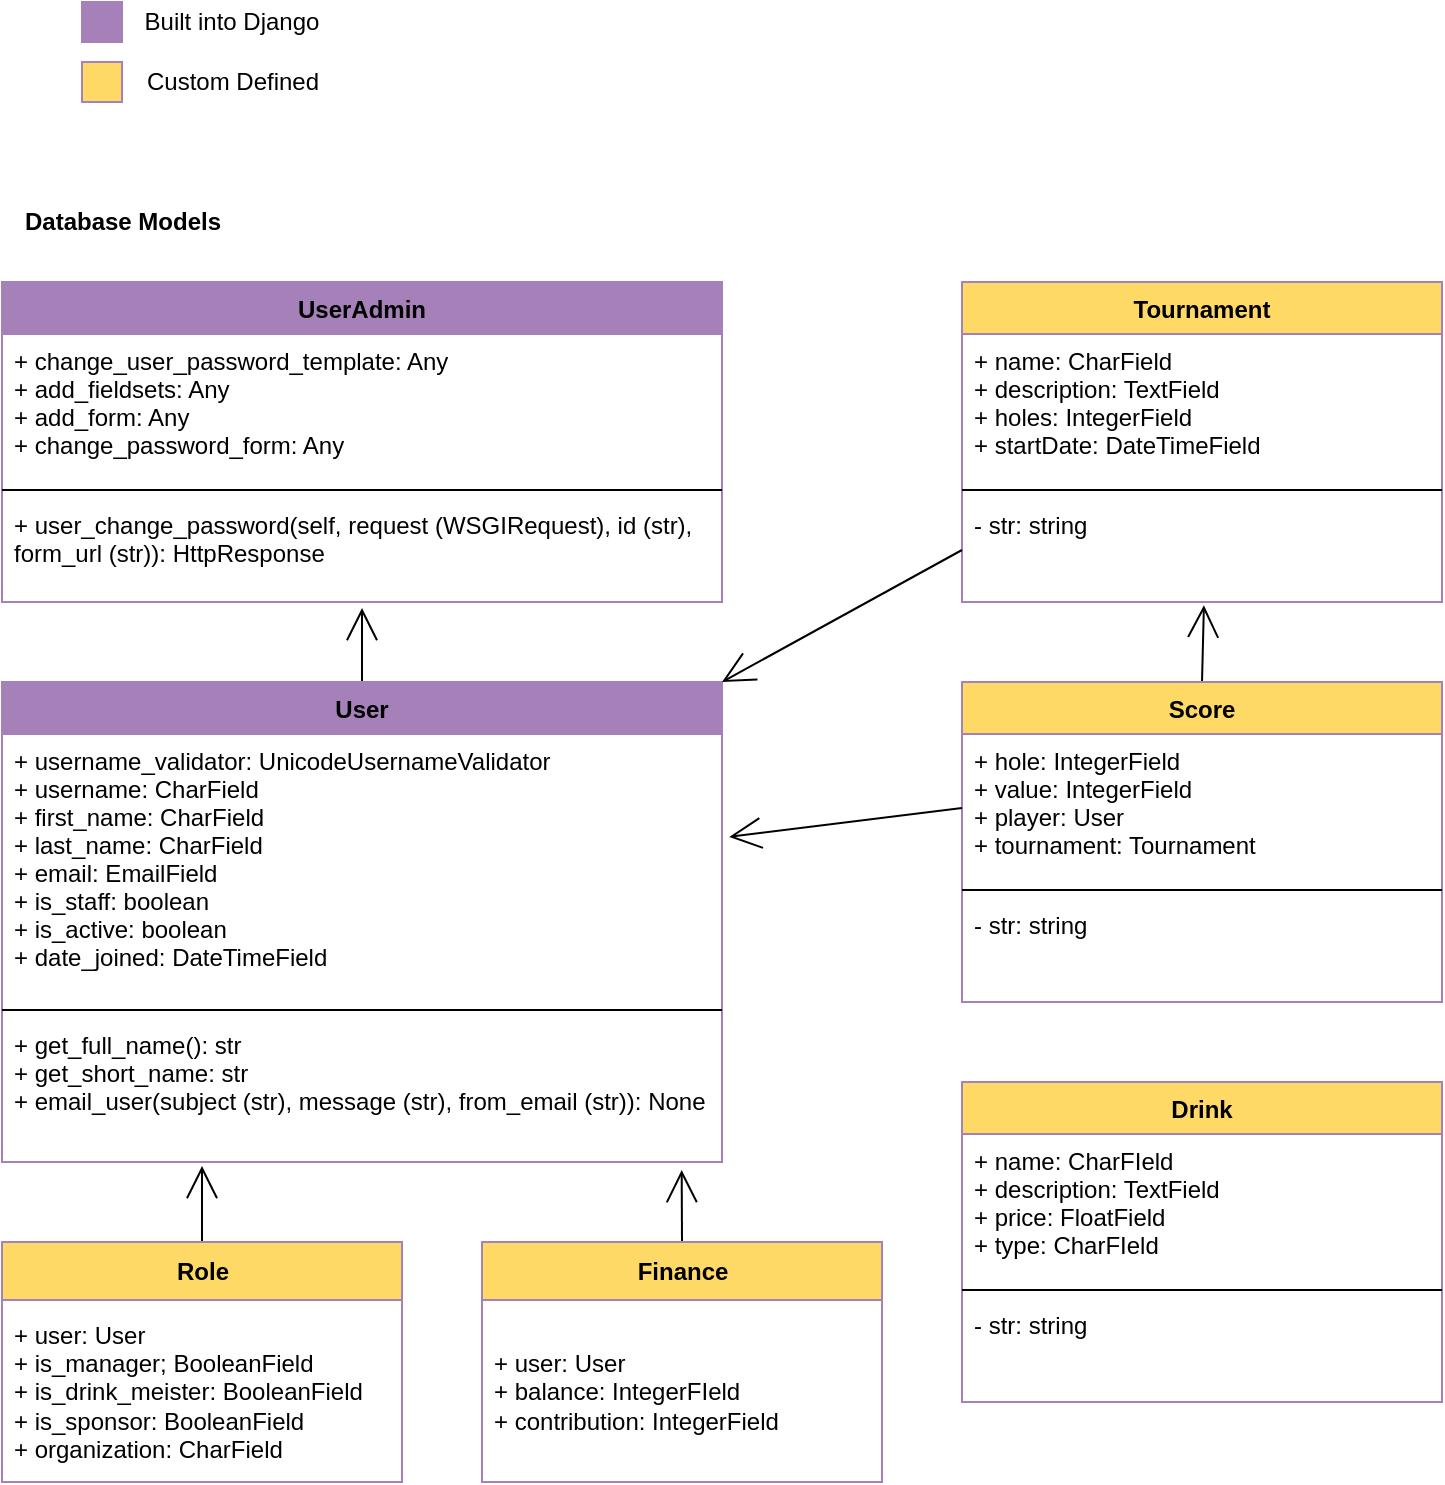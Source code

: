 <mxfile version="15.3.3" type="device"><diagram id="kWG0eprc7Vd-y52zHs3S" name="Page-1"><mxGraphModel dx="1207" dy="1359" grid="1" gridSize="10" guides="1" tooltips="1" connect="1" arrows="1" fold="1" page="1" pageScale="1" pageWidth="1100" pageHeight="850" math="0" shadow="0"><root><mxCell id="0"/><mxCell id="1" parent="0"/><mxCell id="hl-PeiclIrF50zPYPXiK-4" value="&lt;div&gt;&lt;br&gt;&lt;/div&gt;" style="text;html=1;align=center;verticalAlign=middle;resizable=0;points=[];autosize=1;strokeColor=none;fillColor=none;" vertex="1" parent="1"><mxGeometry x="160" y="40" width="20" height="20" as="geometry"/></mxCell><mxCell id="hl-PeiclIrF50zPYPXiK-5" value="" style="rounded=0;whiteSpace=wrap;html=1;shadow=0;hachureGap=4;pointerEvents=0;strokeColor=#A680B8;fillColor=#A680B8;" vertex="1" parent="1"><mxGeometry x="80" y="20" width="20" height="20" as="geometry"/></mxCell><mxCell id="hl-PeiclIrF50zPYPXiK-6" value="Built into Django" style="text;html=1;strokeColor=none;fillColor=none;align=center;verticalAlign=middle;whiteSpace=wrap;rounded=0;shadow=0;hachureGap=4;pointerEvents=0;" vertex="1" parent="1"><mxGeometry x="100" y="20" width="110" height="20" as="geometry"/></mxCell><mxCell id="hl-PeiclIrF50zPYPXiK-7" value="UserAdmin" style="swimlane;fontStyle=1;align=center;verticalAlign=top;childLayout=stackLayout;horizontal=1;startSize=26;horizontalStack=0;resizeParent=1;resizeParentMax=0;resizeLast=0;collapsible=1;marginBottom=0;hachureGap=4;pointerEvents=0;shadow=0;strokeColor=#A680B8;fillColor=#A680B8;" vertex="1" parent="1"><mxGeometry x="40" y="160" width="360" height="160" as="geometry"/></mxCell><mxCell id="hl-PeiclIrF50zPYPXiK-8" value="+ change_user_password_template: Any&#xA;+ add_fieldsets: Any&#xA;+ add_form: Any&#xA;+ change_password_form: Any" style="text;strokeColor=none;fillColor=none;align=left;verticalAlign=top;spacingLeft=4;spacingRight=4;overflow=hidden;rotatable=0;points=[[0,0.5],[1,0.5]];portConstraint=eastwest;" vertex="1" parent="hl-PeiclIrF50zPYPXiK-7"><mxGeometry y="26" width="360" height="74" as="geometry"/></mxCell><mxCell id="hl-PeiclIrF50zPYPXiK-9" value="" style="line;strokeWidth=1;fillColor=none;align=left;verticalAlign=middle;spacingTop=-1;spacingLeft=3;spacingRight=3;rotatable=0;labelPosition=right;points=[];portConstraint=eastwest;" vertex="1" parent="hl-PeiclIrF50zPYPXiK-7"><mxGeometry y="100" width="360" height="8" as="geometry"/></mxCell><mxCell id="hl-PeiclIrF50zPYPXiK-10" value="+ user_change_password(self, request (WSGIRequest), id (str),&#xA;form_url (str)): HttpResponse " style="text;strokeColor=none;fillColor=none;align=left;verticalAlign=top;spacingLeft=4;spacingRight=4;overflow=hidden;rotatable=0;points=[[0,0.5],[1,0.5]];portConstraint=eastwest;" vertex="1" parent="hl-PeiclIrF50zPYPXiK-7"><mxGeometry y="108" width="360" height="52" as="geometry"/></mxCell><mxCell id="hl-PeiclIrF50zPYPXiK-14" value="" style="rounded=0;whiteSpace=wrap;html=1;shadow=0;hachureGap=4;pointerEvents=0;strokeColor=#A680B8;fillColor=#FFD966;" vertex="1" parent="1"><mxGeometry x="80" y="50" width="20" height="20" as="geometry"/></mxCell><mxCell id="hl-PeiclIrF50zPYPXiK-15" value="Custom Defined" style="text;html=1;align=center;verticalAlign=middle;resizable=0;points=[];autosize=1;strokeColor=none;fillColor=none;" vertex="1" parent="1"><mxGeometry x="105" y="50" width="100" height="20" as="geometry"/></mxCell><mxCell id="hl-PeiclIrF50zPYPXiK-22" style="edgeStyle=none;curved=1;rounded=0;orthogonalLoop=1;jettySize=auto;html=1;exitX=0.5;exitY=0;exitDx=0;exitDy=0;entryX=0.5;entryY=1.058;entryDx=0;entryDy=0;entryPerimeter=0;endArrow=open;startSize=14;endSize=14;sourcePerimeterSpacing=8;targetPerimeterSpacing=8;" edge="1" parent="1" source="hl-PeiclIrF50zPYPXiK-17" target="hl-PeiclIrF50zPYPXiK-10"><mxGeometry relative="1" as="geometry"/></mxCell><mxCell id="hl-PeiclIrF50zPYPXiK-17" value="User" style="swimlane;fontStyle=1;align=center;verticalAlign=top;childLayout=stackLayout;horizontal=1;startSize=26;horizontalStack=0;resizeParent=1;resizeParentMax=0;resizeLast=0;collapsible=1;marginBottom=0;hachureGap=4;pointerEvents=0;shadow=0;strokeColor=#A680B8;fillColor=#A680B8;" vertex="1" parent="1"><mxGeometry x="40" y="360" width="360" height="240" as="geometry"/></mxCell><mxCell id="hl-PeiclIrF50zPYPXiK-18" value="+ username_validator: UnicodeUsernameValidator&#xA;+ username: CharField&#xA;+ first_name: CharField&#xA;+ last_name: CharField&#xA;+ email: EmailField&#xA;+ is_staff: boolean&#xA;+ is_active: boolean&#xA;+ date_joined: DateTimeField&#xA;" style="text;strokeColor=none;fillColor=none;align=left;verticalAlign=top;spacingLeft=4;spacingRight=4;overflow=hidden;rotatable=0;points=[[0,0.5],[1,0.5]];portConstraint=eastwest;" vertex="1" parent="hl-PeiclIrF50zPYPXiK-17"><mxGeometry y="26" width="360" height="134" as="geometry"/></mxCell><mxCell id="hl-PeiclIrF50zPYPXiK-19" value="" style="line;strokeWidth=1;fillColor=none;align=left;verticalAlign=middle;spacingTop=-1;spacingLeft=3;spacingRight=3;rotatable=0;labelPosition=right;points=[];portConstraint=eastwest;" vertex="1" parent="hl-PeiclIrF50zPYPXiK-17"><mxGeometry y="160" width="360" height="8" as="geometry"/></mxCell><mxCell id="hl-PeiclIrF50zPYPXiK-20" value="+ get_full_name(): str&#xA;+ get_short_name: str&#xA;+ email_user(subject (str), message (str), from_email (str)): None&#xA;" style="text;strokeColor=none;fillColor=none;align=left;verticalAlign=top;spacingLeft=4;spacingRight=4;overflow=hidden;rotatable=0;points=[[0,0.5],[1,0.5]];portConstraint=eastwest;" vertex="1" parent="hl-PeiclIrF50zPYPXiK-17"><mxGeometry y="168" width="360" height="72" as="geometry"/></mxCell><mxCell id="hl-PeiclIrF50zPYPXiK-26" style="edgeStyle=none;curved=1;rounded=0;orthogonalLoop=1;jettySize=auto;html=1;exitX=0.5;exitY=0;exitDx=0;exitDy=0;endArrow=open;startSize=14;endSize=14;sourcePerimeterSpacing=8;targetPerimeterSpacing=8;" edge="1" parent="1" source="hl-PeiclIrF50zPYPXiK-23"><mxGeometry relative="1" as="geometry"><mxPoint x="140" y="602" as="targetPoint"/><Array as="points"><mxPoint x="140" y="610"/></Array></mxGeometry></mxCell><mxCell id="hl-PeiclIrF50zPYPXiK-23" value="Role" style="swimlane;fontStyle=1;align=center;verticalAlign=middle;childLayout=stackLayout;horizontal=1;startSize=29;horizontalStack=0;resizeParent=1;resizeParentMax=0;resizeLast=0;collapsible=0;marginBottom=0;html=1;hachureGap=4;pointerEvents=0;shadow=0;strokeColor=#A680B8;fillColor=#FFD966;" vertex="1" parent="1"><mxGeometry x="40" y="640" width="200" height="120" as="geometry"/></mxCell><mxCell id="hl-PeiclIrF50zPYPXiK-24" value="&lt;div align=&quot;left&quot;&gt;+ user: User&lt;/div&gt;&lt;div&gt;+ is_manager; BooleanField&lt;/div&gt;&lt;div&gt;+ is_drink_meister: BooleanField&lt;/div&gt;&lt;div&gt;+ is_sponsor: BooleanField&lt;/div&gt;&lt;div&gt;+ organization: CharField&lt;br&gt;&lt;/div&gt;" style="text;html=1;strokeColor=none;fillColor=none;align=left;verticalAlign=middle;spacingLeft=4;spacingRight=4;overflow=hidden;rotatable=0;points=[[0,0.5],[1,0.5]];portConstraint=eastwest;" vertex="1" parent="hl-PeiclIrF50zPYPXiK-23"><mxGeometry y="29" width="200" height="91" as="geometry"/></mxCell><mxCell id="hl-PeiclIrF50zPYPXiK-30" style="edgeStyle=none;curved=1;rounded=0;orthogonalLoop=1;jettySize=auto;html=1;exitX=0.5;exitY=0;exitDx=0;exitDy=0;entryX=0.944;entryY=1.056;entryDx=0;entryDy=0;entryPerimeter=0;endArrow=open;startSize=14;endSize=14;sourcePerimeterSpacing=8;targetPerimeterSpacing=8;" edge="1" parent="1" source="hl-PeiclIrF50zPYPXiK-27" target="hl-PeiclIrF50zPYPXiK-20"><mxGeometry relative="1" as="geometry"/></mxCell><mxCell id="hl-PeiclIrF50zPYPXiK-27" value="Finance" style="swimlane;fontStyle=1;align=center;verticalAlign=middle;childLayout=stackLayout;horizontal=1;startSize=29;horizontalStack=0;resizeParent=1;resizeParentMax=0;resizeLast=0;collapsible=0;marginBottom=0;html=1;hachureGap=4;pointerEvents=0;shadow=0;strokeColor=#A680B8;fillColor=#FFD966;" vertex="1" parent="1"><mxGeometry x="280" y="640" width="200" height="120" as="geometry"/></mxCell><mxCell id="hl-PeiclIrF50zPYPXiK-29" value="&lt;div&gt;+ user: User&lt;/div&gt;&lt;div&gt;+ balance: IntegerFIeld&lt;/div&gt;&lt;div&gt;+ contribution: IntegerField&lt;br&gt;&lt;/div&gt;" style="text;html=1;strokeColor=none;fillColor=none;align=left;verticalAlign=middle;spacingLeft=4;spacingRight=4;overflow=hidden;rotatable=0;points=[[0,0.5],[1,0.5]];portConstraint=eastwest;" vertex="1" parent="hl-PeiclIrF50zPYPXiK-27"><mxGeometry y="29" width="200" height="91" as="geometry"/></mxCell><mxCell id="hl-PeiclIrF50zPYPXiK-32" value="&lt;b&gt;Database Models&lt;br&gt;&lt;/b&gt;" style="text;html=1;align=center;verticalAlign=middle;resizable=0;points=[];autosize=1;strokeColor=none;fillColor=none;" vertex="1" parent="1"><mxGeometry x="45" y="120" width="110" height="20" as="geometry"/></mxCell><mxCell id="hl-PeiclIrF50zPYPXiK-33" value="Tournament" style="swimlane;fontStyle=1;align=center;verticalAlign=top;childLayout=stackLayout;horizontal=1;startSize=26;horizontalStack=0;resizeParent=1;resizeParentMax=0;resizeLast=0;collapsible=1;marginBottom=0;hachureGap=4;pointerEvents=0;shadow=0;strokeColor=#A680B8;fillColor=#FFD966;" vertex="1" parent="1"><mxGeometry x="520" y="160" width="240" height="160" as="geometry"/></mxCell><mxCell id="hl-PeiclIrF50zPYPXiK-34" value="+ name: CharField&#xA;+ description: TextField&#xA;+ holes: IntegerField&#xA;+ startDate: DateTimeField&#xA;" style="text;strokeColor=none;fillColor=none;align=left;verticalAlign=top;spacingLeft=4;spacingRight=4;overflow=hidden;rotatable=0;points=[[0,0.5],[1,0.5]];portConstraint=eastwest;" vertex="1" parent="hl-PeiclIrF50zPYPXiK-33"><mxGeometry y="26" width="240" height="74" as="geometry"/></mxCell><mxCell id="hl-PeiclIrF50zPYPXiK-35" value="" style="line;strokeWidth=1;fillColor=none;align=left;verticalAlign=middle;spacingTop=-1;spacingLeft=3;spacingRight=3;rotatable=0;labelPosition=right;points=[];portConstraint=eastwest;" vertex="1" parent="hl-PeiclIrF50zPYPXiK-33"><mxGeometry y="100" width="240" height="8" as="geometry"/></mxCell><mxCell id="hl-PeiclIrF50zPYPXiK-36" value="- str: string" style="text;strokeColor=none;fillColor=none;align=left;verticalAlign=top;spacingLeft=4;spacingRight=4;overflow=hidden;rotatable=0;points=[[0,0.5],[1,0.5]];portConstraint=eastwest;" vertex="1" parent="hl-PeiclIrF50zPYPXiK-33"><mxGeometry y="108" width="240" height="52" as="geometry"/></mxCell><mxCell id="hl-PeiclIrF50zPYPXiK-42" style="edgeStyle=none;curved=1;rounded=0;orthogonalLoop=1;jettySize=auto;html=1;exitX=0.5;exitY=0;exitDx=0;exitDy=0;entryX=0.504;entryY=1.031;entryDx=0;entryDy=0;entryPerimeter=0;endArrow=open;startSize=14;endSize=14;sourcePerimeterSpacing=8;targetPerimeterSpacing=8;" edge="1" parent="1" source="hl-PeiclIrF50zPYPXiK-37" target="hl-PeiclIrF50zPYPXiK-36"><mxGeometry relative="1" as="geometry"/></mxCell><mxCell id="hl-PeiclIrF50zPYPXiK-37" value="Score" style="swimlane;fontStyle=1;align=center;verticalAlign=top;childLayout=stackLayout;horizontal=1;startSize=26;horizontalStack=0;resizeParent=1;resizeParentMax=0;resizeLast=0;collapsible=1;marginBottom=0;hachureGap=4;pointerEvents=0;shadow=0;strokeColor=#A680B8;fillColor=#FFD966;" vertex="1" parent="1"><mxGeometry x="520" y="360" width="240" height="160" as="geometry"/></mxCell><mxCell id="hl-PeiclIrF50zPYPXiK-38" value="+ hole: IntegerField&#xA;+ value: IntegerField&#xA;+ player: User&#xA;+ tournament: Tournament&#xA;" style="text;strokeColor=none;fillColor=none;align=left;verticalAlign=top;spacingLeft=4;spacingRight=4;overflow=hidden;rotatable=0;points=[[0,0.5],[1,0.5]];portConstraint=eastwest;" vertex="1" parent="hl-PeiclIrF50zPYPXiK-37"><mxGeometry y="26" width="240" height="74" as="geometry"/></mxCell><mxCell id="hl-PeiclIrF50zPYPXiK-39" value="" style="line;strokeWidth=1;fillColor=none;align=left;verticalAlign=middle;spacingTop=-1;spacingLeft=3;spacingRight=3;rotatable=0;labelPosition=right;points=[];portConstraint=eastwest;" vertex="1" parent="hl-PeiclIrF50zPYPXiK-37"><mxGeometry y="100" width="240" height="8" as="geometry"/></mxCell><mxCell id="hl-PeiclIrF50zPYPXiK-40" value="- str: string" style="text;strokeColor=none;fillColor=none;align=left;verticalAlign=top;spacingLeft=4;spacingRight=4;overflow=hidden;rotatable=0;points=[[0,0.5],[1,0.5]];portConstraint=eastwest;" vertex="1" parent="hl-PeiclIrF50zPYPXiK-37"><mxGeometry y="108" width="240" height="52" as="geometry"/></mxCell><mxCell id="hl-PeiclIrF50zPYPXiK-41" style="edgeStyle=none;curved=1;rounded=0;orthogonalLoop=1;jettySize=auto;html=1;exitX=0;exitY=0.5;exitDx=0;exitDy=0;entryX=1.01;entryY=0.384;entryDx=0;entryDy=0;entryPerimeter=0;endArrow=open;startSize=14;endSize=14;sourcePerimeterSpacing=8;targetPerimeterSpacing=8;" edge="1" parent="1" source="hl-PeiclIrF50zPYPXiK-38" target="hl-PeiclIrF50zPYPXiK-18"><mxGeometry relative="1" as="geometry"/></mxCell><mxCell id="hl-PeiclIrF50zPYPXiK-43" style="edgeStyle=none;curved=1;rounded=0;orthogonalLoop=1;jettySize=auto;html=1;exitX=0;exitY=0.5;exitDx=0;exitDy=0;entryX=1;entryY=0;entryDx=0;entryDy=0;endArrow=open;startSize=14;endSize=14;sourcePerimeterSpacing=8;targetPerimeterSpacing=8;" edge="1" parent="1" source="hl-PeiclIrF50zPYPXiK-36" target="hl-PeiclIrF50zPYPXiK-17"><mxGeometry relative="1" as="geometry"/></mxCell><mxCell id="hl-PeiclIrF50zPYPXiK-44" value="Drink" style="swimlane;fontStyle=1;align=center;verticalAlign=top;childLayout=stackLayout;horizontal=1;startSize=26;horizontalStack=0;resizeParent=1;resizeParentMax=0;resizeLast=0;collapsible=1;marginBottom=0;hachureGap=4;pointerEvents=0;shadow=0;strokeColor=#A680B8;fillColor=#FFD966;" vertex="1" parent="1"><mxGeometry x="520" y="560" width="240" height="160" as="geometry"/></mxCell><mxCell id="hl-PeiclIrF50zPYPXiK-45" value="+ name: CharFIeld&#xA;+ description: TextField&#xA;+ price: FloatField&#xA;+ type: CharFIeld&#xA;" style="text;strokeColor=none;fillColor=none;align=left;verticalAlign=top;spacingLeft=4;spacingRight=4;overflow=hidden;rotatable=0;points=[[0,0.5],[1,0.5]];portConstraint=eastwest;" vertex="1" parent="hl-PeiclIrF50zPYPXiK-44"><mxGeometry y="26" width="240" height="74" as="geometry"/></mxCell><mxCell id="hl-PeiclIrF50zPYPXiK-46" value="" style="line;strokeWidth=1;fillColor=none;align=left;verticalAlign=middle;spacingTop=-1;spacingLeft=3;spacingRight=3;rotatable=0;labelPosition=right;points=[];portConstraint=eastwest;" vertex="1" parent="hl-PeiclIrF50zPYPXiK-44"><mxGeometry y="100" width="240" height="8" as="geometry"/></mxCell><mxCell id="hl-PeiclIrF50zPYPXiK-47" value="- str: string" style="text;strokeColor=none;fillColor=none;align=left;verticalAlign=top;spacingLeft=4;spacingRight=4;overflow=hidden;rotatable=0;points=[[0,0.5],[1,0.5]];portConstraint=eastwest;" vertex="1" parent="hl-PeiclIrF50zPYPXiK-44"><mxGeometry y="108" width="240" height="52" as="geometry"/></mxCell></root></mxGraphModel></diagram></mxfile>